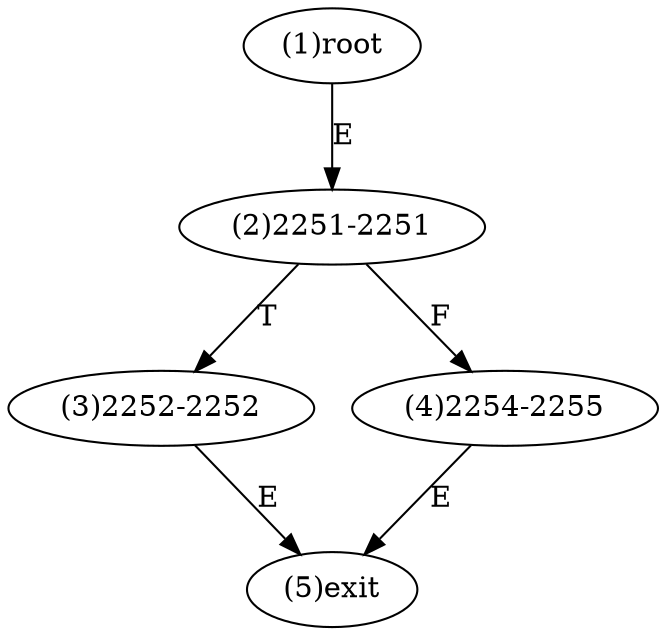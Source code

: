 digraph "" { 
1[ label="(1)root"];
2[ label="(2)2251-2251"];
3[ label="(3)2252-2252"];
4[ label="(4)2254-2255"];
5[ label="(5)exit"];
1->2[ label="E"];
2->4[ label="F"];
2->3[ label="T"];
3->5[ label="E"];
4->5[ label="E"];
}